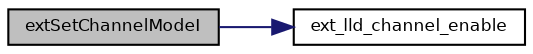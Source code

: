 digraph "extSetChannelModeI"
{
  bgcolor="transparent";
  edge [fontname="Helvetica",fontsize="8",labelfontname="Helvetica",labelfontsize="8"];
  node [fontname="Helvetica",fontsize="8",shape=record];
  rankdir="LR";
  Node20 [label="extSetChannelModeI",height=0.2,width=0.4,color="black", fillcolor="grey75", style="filled", fontcolor="black"];
  Node20 -> Node21 [color="midnightblue",fontsize="8",style="solid",fontname="Helvetica"];
  Node21 [label="ext_lld_channel_enable",height=0.2,width=0.4,color="black",URL="$group___e_x_t.html#ga8569f791b7419e028a409f7ee213769f",tooltip="Enables an EXT channel. "];
}
